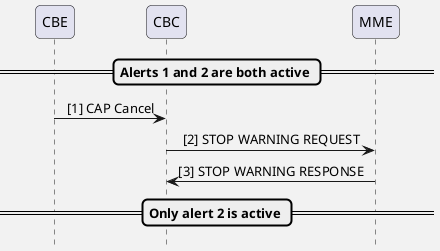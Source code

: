 @startuml
hide footbox
skinparam Shadowing false
skinparam BackgroundColor #f2f2f2
skinparam SequenceGroupBodyBackgroundColor transparent
skinparam roundcorner 10
skinparam ParticipantPadding 30
skinparam BoxPadding 10
skinparam SequenceGroupBorderColor #a0a0ff
skinparam SequenceMessageAlign center

participant CBE as cbe
participant CBC as cbc
participant MME as mme

== Alerts 1 and 2 are both active ==

cbe -> cbc: [1] CAP Cancel
cbc -> mme: [2] STOP WARNING REQUEST
mme -> cbc: [3] STOP WARNING RESPONSE

== Only alert 2 is active ==

@enduml